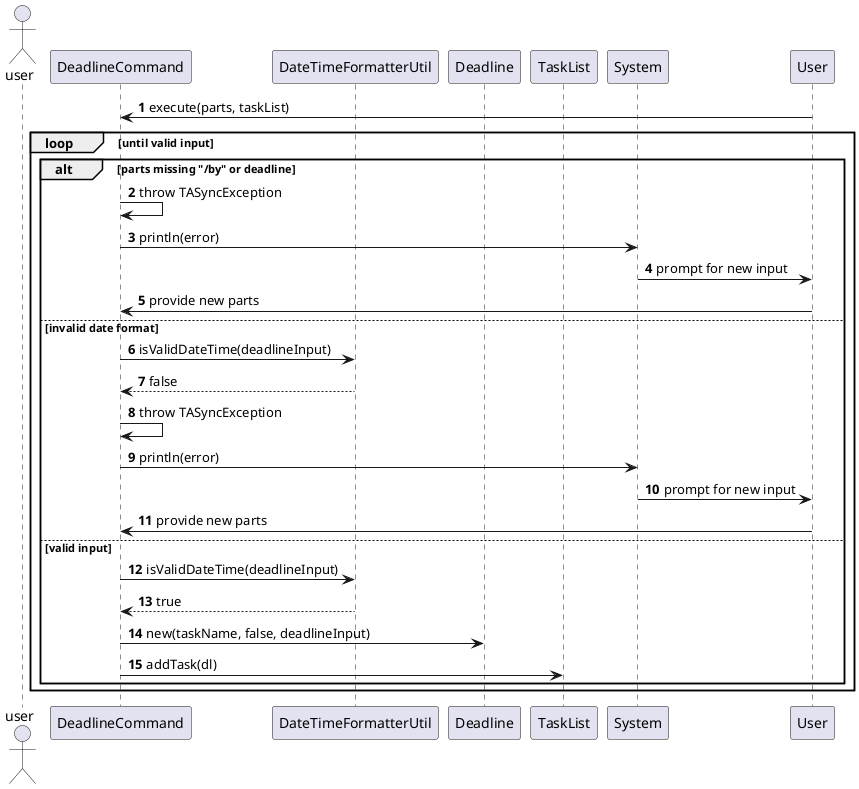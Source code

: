 @startuml
'https://plantuml.com/sequence-diagram

actor user
autonumber

participant "DeadlineCommand" as DeadlineCmd
participant "DateTimeFormatterUtil" as Formatter
participant "Deadline" as Deadline
participant "TaskList" as TaskList
participant "System" as Console

User -> DeadlineCmd : execute(parts, taskList)

loop until valid input
    alt parts missing "/by" or deadline
        DeadlineCmd -> DeadlineCmd : throw TASyncException
        DeadlineCmd -> Console : println(error)
        Console -> User : prompt for new input
        User -> DeadlineCmd : provide new parts
    else invalid date format
        DeadlineCmd -> Formatter : isValidDateTime(deadlineInput)
        Formatter --> DeadlineCmd : false
        DeadlineCmd -> DeadlineCmd : throw TASyncException
        DeadlineCmd -> Console : println(error)
        Console -> User : prompt for new input
        User -> DeadlineCmd : provide new parts
    else valid input
        DeadlineCmd -> Formatter : isValidDateTime(deadlineInput)
        Formatter --> DeadlineCmd : true
        DeadlineCmd -> Deadline : new(taskName, false, deadlineInput)
        DeadlineCmd -> TaskList : addTask(dl)
    end
end

@enduml